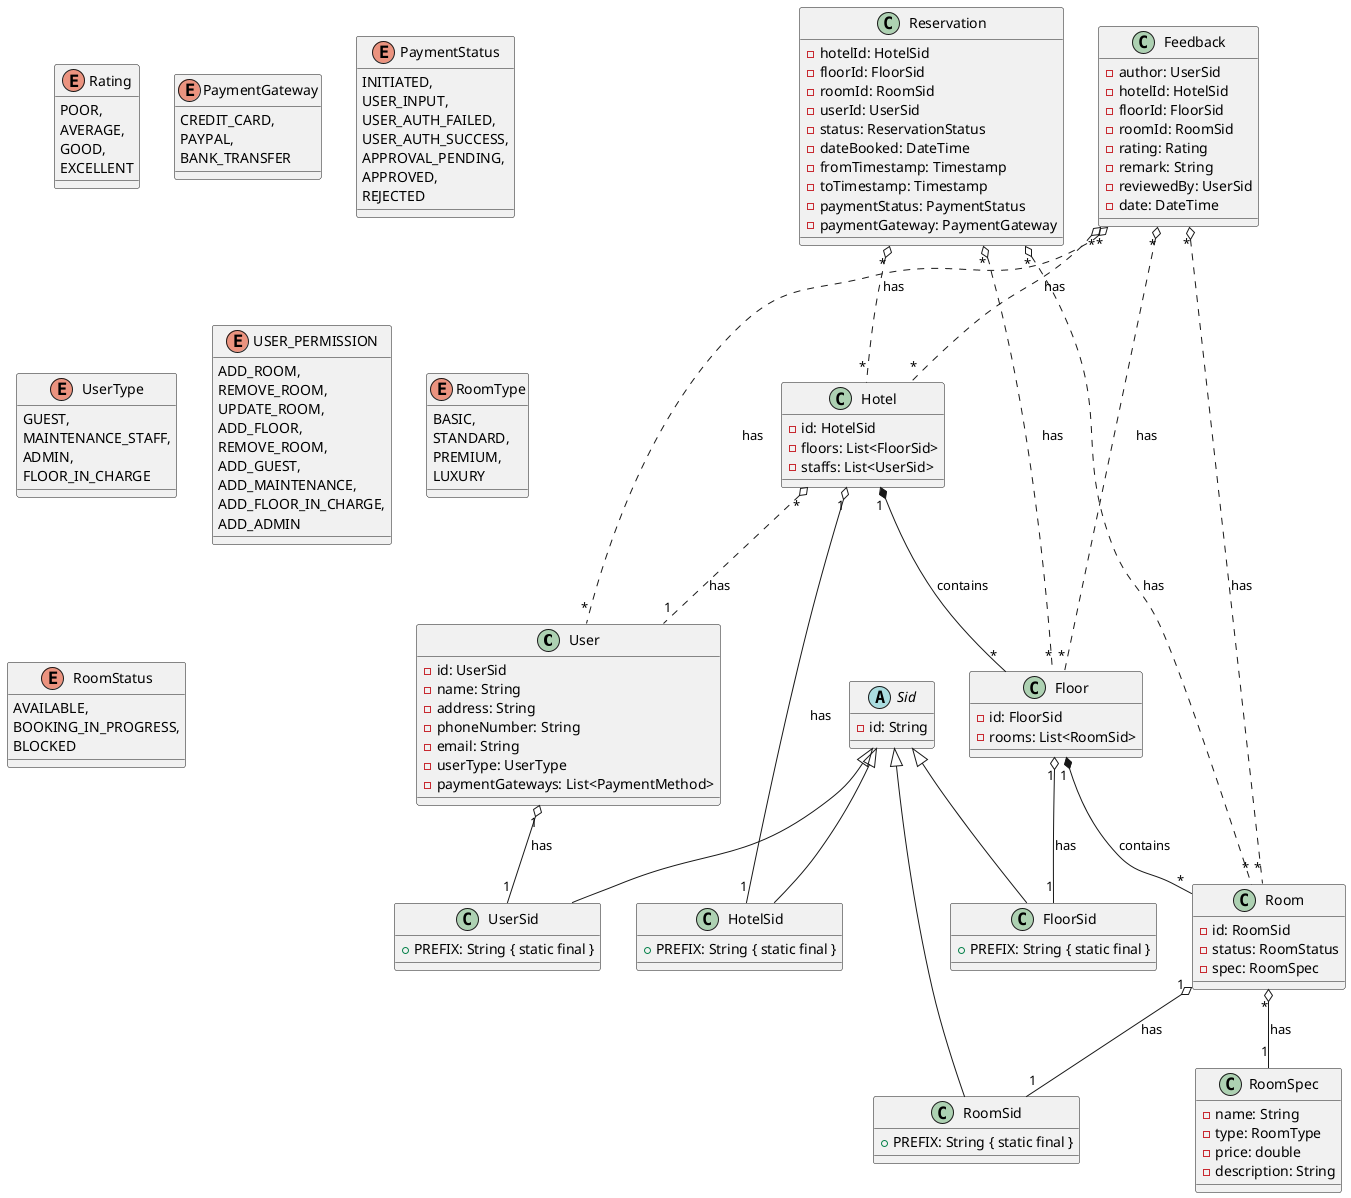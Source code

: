 @startuml
'https://plantuml.com/class-diagram

class User {
    - id: UserSid
    - name: String
    - address: String
    - phoneNumber: String
    - email: String
    - userType: UserType
    - paymentGateways: List<PaymentMethod>
}

class Hotel {
    - id: HotelSid
    - floors: List<FloorSid>
    - staffs: List<UserSid>
}

class Floor {
    - id: FloorSid
    - rooms: List<RoomSid>
}

class Room {
    - id: RoomSid
    - status: RoomStatus
    - spec: RoomSpec
}

class RoomSpec {
    - name: String
    - type: RoomType
    - price: double
    - description: String
}

class Reservation {
    - hotelId: HotelSid
    - floorId: FloorSid
    - roomId: RoomSid
    - userId: UserSid
    - status: ReservationStatus
    - dateBooked: DateTime
    - fromTimestamp: Timestamp
    - toTimestamp: Timestamp
    - paymentStatus: PaymentStatus
    - paymentGateway: PaymentGateway
}

class Feedback {
    - author: UserSid
    - hotelId: HotelSid
    - floorId: FloorSid
    - roomId: RoomSid
    - rating: Rating
    - remark: String
    - reviewedBy: UserSid
    - date: DateTime
}

enum Rating {
    POOR,
    AVERAGE,
    GOOD,
    EXCELLENT
}

Hotel "*" o.. "1" User: has
Hotel "1" *-- "*" Floor: contains
Floor "1" *-- "*" Room: contains

Reservation "*" o.. "*" Hotel: has
Reservation "*" o.. "*" Floor: has
Reservation "*" o.. "*" Room: has

Room "*" o-- "1" RoomSpec: has

Feedback "*" o.. "*" Hotel: has
Feedback "*" o.. "*" Floor: has
Feedback "*" o.. "*" Room: has
Feedback "*" o.. "*" User: has

abstract class Sid {
    - id: String
}

class UserSid extends Sid {
    + PREFIX: String { static final }
}

class HotelSid extends Sid {
    + PREFIX: String { static final }
}

class FloorSid extends Sid {
    + PREFIX: String { static final }
}


class RoomSid extends Sid {
    + PREFIX: String { static final }
}

User "1" o-- "1" UserSid: has
Hotel "1" o-- "1" HotelSid: has
Floor "1" o-- "1" FloorSid: has
Room "1" o-- "1" RoomSid: has

enum PaymentGateway {
    CREDIT_CARD,
    PAYPAL,
    BANK_TRANSFER
}

enum PaymentStatus {
    INITIATED,
    USER_INPUT,
    USER_AUTH_FAILED,
    USER_AUTH_SUCCESS,
    APPROVAL_PENDING,
    APPROVED,
    REJECTED
}

enum UserType {
    GUEST,
    MAINTENANCE_STAFF,
    ADMIN,
    FLOOR_IN_CHARGE
}

enum USER_PERMISSION {
    ADD_ROOM,
    REMOVE_ROOM,
    UPDATE_ROOM,
    ADD_FLOOR,
    REMOVE_ROOM,
    ADD_GUEST,
    ADD_MAINTENANCE,
    ADD_FLOOR_IN_CHARGE,
    ADD_ADMIN
}

enum RoomType {
    BASIC,
    STANDARD,
    PREMIUM,
    LUXURY
}

enum RoomStatus {
    AVAILABLE,
    BOOKING_IN_PROGRESS,
    BLOCKED
}
@enduml